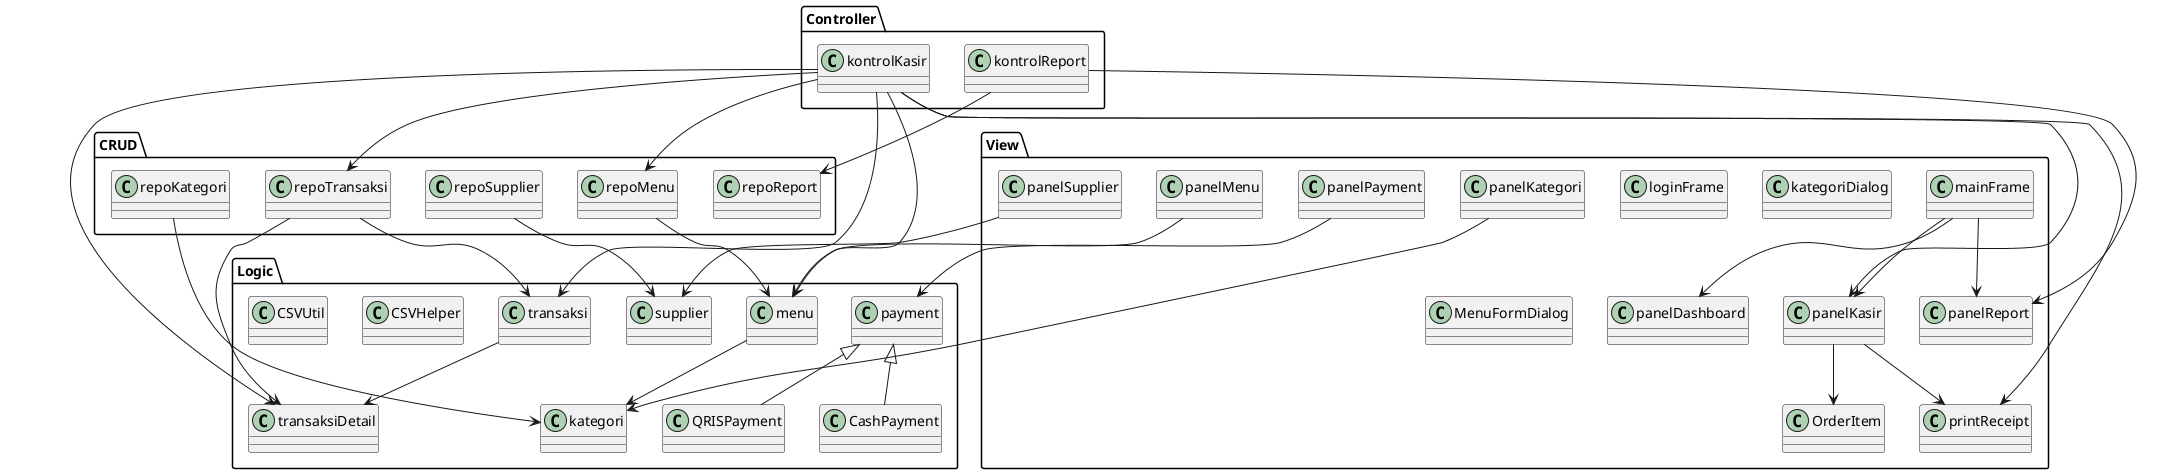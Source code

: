 @startuml
' OPTIONAL: Tambahin ini kalau pengen tampilannya lebih cakep
skinparam classAttributeIconSize 0

' ==== CLASS DEFINITIONS ====

package Controller {
  class kontrolKasir
  class kontrolReport
}

package CRUD {
  class repoKategori
  class repoMenu
  class repoReport
  class repoSupplier
  class repoTransaksi
}

package Logic {
  class kategori
  class menu
  class payment
  class QRISPayment
  class supplier
  class transaksi
  class transaksiDetail
  class CSVHelper
  class CSVUtil
  class CashPayment
}

package View {
  class mainFrame
  class panelKasir
  class panelReport
  class panelMenu
  class panelKategori
  class panelPayment
  class panelSupplier
  class printReceipt
  class OrderItem
  class loginFrame
  class kategoriDialog
  class panelDashboard
  class MenuFormDialog
}

' ==== RELATIONSHIPS (while guessing a bit) ====

kontrolKasir --> repoMenu
kontrolKasir --> repoTransaksi
kontrolKasir --> menu
kontrolKasir --> transaksi
kontrolKasir --> transaksiDetail
kontrolKasir --> printReceipt
kontrolKasir --> panelKasir

kontrolReport --> repoReport
kontrolReport --> panelReport

repoMenu --> menu
repoKategori --> kategori
repoSupplier --> supplier
repoTransaksi --> transaksi
repoTransaksi --> transaksiDetail

menu --> kategori
transaksi --> transaksiDetail
payment <|-- CashPayment
payment <|-- QRISPayment

mainFrame --> panelKasir
mainFrame --> panelReport
mainFrame --> panelDashboard

panelKasir --> printReceipt
panelKasir --> OrderItem

panelMenu --> menu
panelKategori --> kategori
panelPayment --> payment
panelSupplier --> supplier

@enduml
